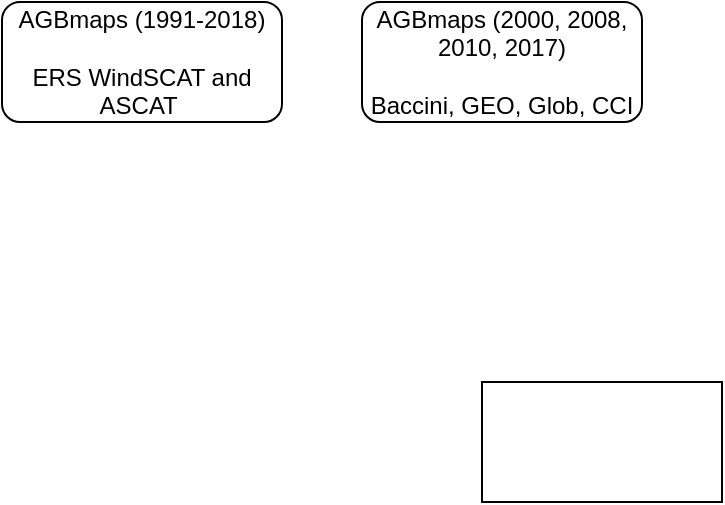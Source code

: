 <mxfile version="13.4.0" type="github"><diagram id="UiZ92aOFfSZIfiMHlA4H" name="Page-1"><mxGraphModel dx="1038" dy="568" grid="1" gridSize="10" guides="1" tooltips="1" connect="1" arrows="1" fold="1" page="1" pageScale="1" pageWidth="850" pageHeight="1100" math="0" shadow="0"><root><mxCell id="0"/><mxCell id="1" parent="0"/><mxCell id="dIMfR6t1zzbhHHMH2o8x-1" value="" style="rounded=0;whiteSpace=wrap;html=1;" vertex="1" parent="1"><mxGeometry x="360" y="290" width="120" height="60" as="geometry"/></mxCell><mxCell id="dIMfR6t1zzbhHHMH2o8x-3" value="AGBmaps (1991-2018)&lt;br&gt;&lt;br&gt;ERS WindSCAT and ASCAT&amp;nbsp;" style="rounded=1;whiteSpace=wrap;html=1;" vertex="1" parent="1"><mxGeometry x="120" y="100" width="140" height="60" as="geometry"/></mxCell><mxCell id="dIMfR6t1zzbhHHMH2o8x-4" value="AGBmaps (2000, 2008, 2010, 2017)&lt;br&gt;&lt;br&gt;Baccini, GEO, Glob, CCI&lt;br&gt;" style="rounded=1;whiteSpace=wrap;html=1;" vertex="1" parent="1"><mxGeometry x="300" y="100" width="140" height="60" as="geometry"/></mxCell></root></mxGraphModel></diagram></mxfile>
